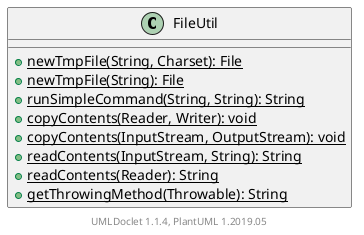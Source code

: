 @startuml

    class FileUtil [[FileUtil.html]] {
        {static} +newTmpFile(String, Charset): File
        {static} +newTmpFile(String): File
        {static} +runSimpleCommand(String, String): String
        {static} +copyContents(Reader, Writer): void
        {static} +copyContents(InputStream, OutputStream): void
        {static} +readContents(InputStream, String): String
        {static} +readContents(Reader): String
        {static} +getThrowingMethod(Throwable): String
    }


    center footer UMLDoclet 1.1.4, PlantUML 1.2019.05
@enduml
